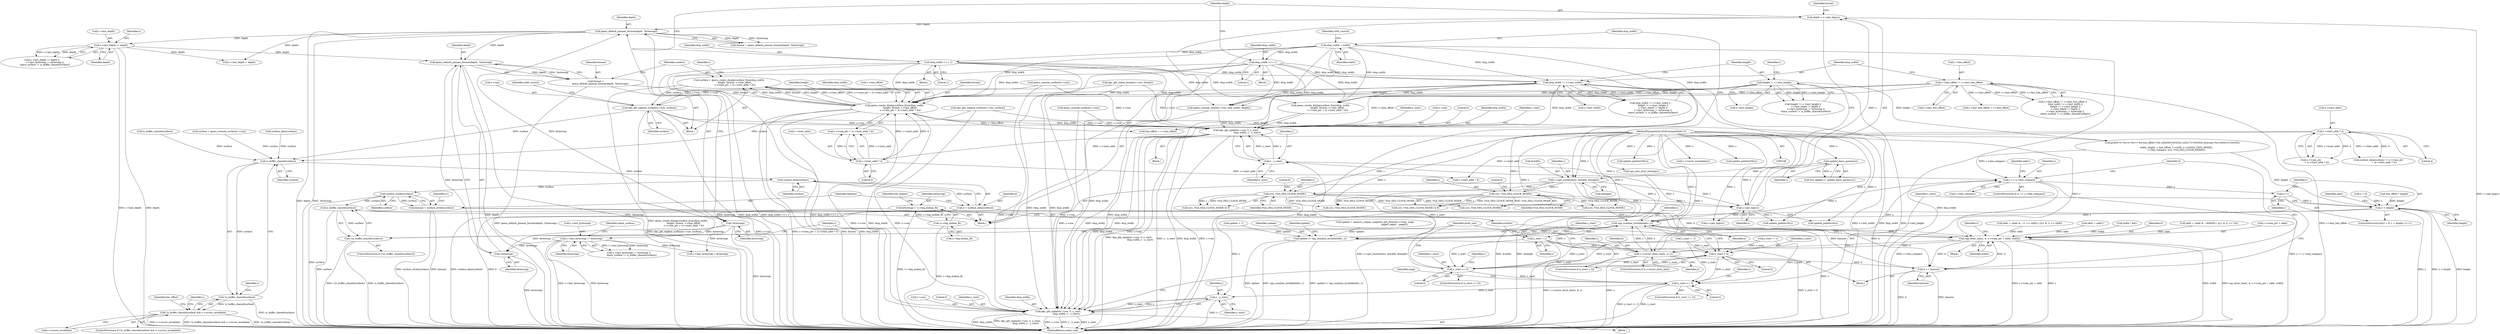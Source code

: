 digraph "0_qemu_bfc56535f793c557aa754c50213fc5f882e6482d@API" {
"1000452" [label="(Call,surface = qemu_create_displaysurface_from(disp_width,\n                height, format, s->line_offset,\n                s->vram_ptr + (s->start_addr * 4)))"];
"1000454" [label="(Call,qemu_create_displaysurface_from(disp_width,\n                height, format, s->line_offset,\n                s->vram_ptr + (s->start_addr * 4)))"];
"1000258" [label="(Call,disp_width <<= 1)"];
"1000169" [label="(Call,disp_width = width)"];
"1000274" [label="(Call,disp_width <<= 1)"];
"1000317" [label="(Call,disp_width != s->last_width)"];
"1000323" [label="(Call,height != s->last_height)"];
"1000446" [label="(Call,format =\n            qemu_default_pixman_format(depth, !byteswap))"];
"1000448" [label="(Call,qemu_default_pixman_format(depth, !byteswap))"];
"1000329" [label="(Call,s->last_depth != depth)"];
"1000283" [label="(Call,qemu_default_pixman_format(depth, !byteswap))"];
"1000277" [label="(Call,depth = s->get_bpp(s))"];
"1000279" [label="(Call,s->get_bpp(s))"];
"1000163" [label="(Call,s->get_resolution(s, &width, &height))"];
"1000161" [label="(Call,update_basic_params(s))"];
"1000109" [label="(MethodParameterIn,VGACommonState *s)"];
"1000253" [label="(Call,sr(s, VGA_SEQ_CLOCK_MODE))"];
"1000269" [label="(Call,sr(s, VGA_SEQ_CLOCK_MODE))"];
"1000285" [label="(Call,!byteswap)"];
"1000153" [label="(Call,byteswap = !s->big_endian_fb)"];
"1000155" [label="(Call,!s->big_endian_fb)"];
"1000450" [label="(Call,!byteswap)"];
"1000335" [label="(Call,s->last_byteswap != byteswap)"];
"1000309" [label="(Call,s->line_offset != s->last_line_offset)"];
"1000465" [label="(Call,s->start_addr * 4)"];
"1000439" [label="(Call,s->start_addr * 4)"];
"1000470" [label="(Call,dpy_gfx_replace_surface(s->con, surface))"];
"1000621" [label="(Call,is_buffer_shared(surface))"];
"1000620" [label="(Call,!is_buffer_shared(surface))"];
"1000619" [label="(Call,!is_buffer_shared(surface) && s->cursor_invalidate)"];
"1000678" [label="(Call,surface_data(surface))"];
"1000676" [label="(Call,d = surface_data(surface))"];
"1000830" [label="(Call,vga_draw_line(s, d, s->vram_ptr + addr, width))"];
"1000812" [label="(Call,vga_scanline_invalidated(s, y))"];
"1000810" [label="(Call,update |= vga_scanline_invalidated(s, y))"];
"1000822" [label="(Call,y_start = y)"];
"1000819" [label="(Call,y_start < 0)"];
"1000850" [label="(Call,y_start >= 0)"];
"1000861" [label="(Call,y - y_start)"];
"1000854" [label="(Call,dpy_gfx_update(s->con, 0, y_start,\n                               disp_width, y - y_start))"];
"1000918" [label="(Call,dpy_gfx_update(s->con, 0, y_start,\n                       disp_width, y - y_start))"];
"1000902" [label="(Call,y == s->line_compare)"];
"1000712" [label="(Call,y++)"];
"1000709" [label="(Call,y < height)"];
"1000925" [label="(Call,y - y_start)"];
"1000914" [label="(Call,y_start >= 0)"];
"1000843" [label="(Call,s->cursor_draw_line(s, d, y))"];
"1000910" [label="(Call,d += linesize)"];
"1000682" [label="(Call,surface_stride(surface))"];
"1000680" [label="(Call,linesize = surface_stride(surface))"];
"1000827" [label="(Call,is_buffer_shared(surface))"];
"1000826" [label="(Call,!(is_buffer_shared(surface)))"];
"1000451" [label="(Identifier,byteswap)"];
"1000844" [label="(Identifier,s)"];
"1000679" [label="(Identifier,surface)"];
"1000710" [label="(Identifier,y)"];
"1000870" [label="(Identifier,multi_run)"];
"1000115" [label="(Call,qemu_console_surface(s->con))"];
"1000653" [label="(Call,sr(s, VGA_SEQ_CLOCK_MODE))"];
"1000811" [label="(Identifier,update)"];
"1000350" [label="(Call,qemu_create_displaysurface_from(disp_width,\n                    height, format, s->line_offset,\n                    s->vram_ptr + (s->start_addr * 4)))"];
"1000816" [label="(Identifier,update)"];
"1000458" [label="(Call,s->line_offset)"];
"1000433" [label="(Call,surface_data(surface))"];
"1000714" [label="(Block,)"];
"1000712" [label="(Call,y++)"];
"1000164" [label="(Identifier,s)"];
"1000705" [label="(ControlStructure,for(y = 0; y < height; y++))"];
"1000927" [label="(Identifier,y_start)"];
"1000278" [label="(Identifier,depth)"];
"1000448" [label="(Call,qemu_default_pixman_format(depth, !byteswap))"];
"1000336" [label="(Call,s->last_byteswap)"];
"1000711" [label="(Identifier,height)"];
"1000919" [label="(Call,s->con)"];
"1000324" [label="(Identifier,height)"];
"1000281" [label="(Call,format = qemu_default_pixman_format(depth, !byteswap))"];
"1000466" [label="(Call,s->start_addr)"];
"1000432" [label="(Call,surface_data(surface) != s->vram_ptr\n                + (s->start_addr * 4))"];
"1000912" [label="(Identifier,linesize)"];
"1000715" [label="(Call,addr = addr1)"];
"1000417" [label="(Call,s->last_byteswap = byteswap)"];
"1000827" [label="(Call,is_buffer_shared(surface))"];
"1000667" [label="(Call,width * bits)"];
"1000457" [label="(Identifier,format)"];
"1000510" [label="(Call,update_palette16(s))"];
"1000270" [label="(Identifier,s)"];
"1000918" [label="(Call,dpy_gfx_update(s->con, 0, y_start,\n                       disp_width, y - y_start))"];
"1000713" [label="(Identifier,y)"];
"1000839" [label="(ControlStructure,if (s->cursor_draw_line))"];
"1000111" [label="(Block,)"];
"1000685" [label="(Identifier,y1)"];
"1000155" [label="(Call,!s->big_endian_fb)"];
"1000939" [label="(MethodReturn,static void)"];
"1000449" [label="(Identifier,depth)"];
"1000328" [label="(Call,s->last_depth != depth ||\n        s->last_byteswap != byteswap ||\n        share_surface != is_buffer_shared(surface))"];
"1000676" [label="(Call,d = surface_data(surface))"];
"1000861" [label="(Call,y - y_start)"];
"1000824" [label="(Identifier,y)"];
"1000845" [label="(Identifier,d)"];
"1000308" [label="(Call,s->line_offset != s->last_line_offset ||\n        disp_width != s->last_width ||\n        height != s->last_height ||\n        s->last_depth != depth ||\n        s->last_byteswap != byteswap ||\n        share_surface != is_buffer_shared(surface))"];
"1000335" [label="(Call,s->last_byteswap != byteswap)"];
"1000322" [label="(Call,height != s->last_height ||\n        s->last_depth != depth ||\n        s->last_byteswap != byteswap ||\n        share_surface != is_buffer_shared(surface))"];
"1000279" [label="(Call,s->get_bpp(s))"];
"1000658" [label="(Call,s->start_addr * 4)"];
"1000339" [label="(Identifier,byteswap)"];
"1000831" [label="(Identifier,s)"];
"1000318" [label="(Identifier,disp_width)"];
"1000252" [label="(Call,sr(s, VGA_SEQ_CLOCK_MODE) & 8)"];
"1000268" [label="(Call,sr(s, VGA_SEQ_CLOCK_MODE) & 8)"];
"1000864" [label="(Call,y_start = -1)"];
"1000456" [label="(Identifier,height)"];
"1000341" [label="(Identifier,share_surface)"];
"1000826" [label="(Call,!(is_buffer_shared(surface)))"];
"1000850" [label="(Call,y_start >= 0)"];
"1000813" [label="(Identifier,s)"];
"1000922" [label="(Literal,0)"];
"1000843" [label="(Call,s->cursor_draw_line(s, d, y))"];
"1000832" [label="(Identifier,d)"];
"1000444" [label="(Block,)"];
"1000533" [label="(Call,s->get_bpp(s))"];
"1000453" [label="(Identifier,surface)"];
"1000830" [label="(Call,vga_draw_line(s, d, s->vram_ptr + addr, width))"];
"1000678" [label="(Call,surface_data(surface))"];
"1000852" [label="(Literal,0)"];
"1000623" [label="(Call,s->cursor_invalidate)"];
"1000709" [label="(Call,y < height)"];
"1000337" [label="(Identifier,s)"];
"1000634" [label="(Call,printf(\"w=%d h=%d v=%d line_offset=%d cr[0x09]=0x%02x cr[0x17]=0x%02x linecmp=%d sr[0x01]=0x%02x\n\",\n           width, height, v, line_offset, s->cr[9], s->cr[VGA_CRTC_MODE],\n           s->line_compare, sr(s, VGA_SEQ_CLOCK_MODE)))"];
"1000160" [label="(Identifier,full_update)"];
"1000913" [label="(ControlStructure,if (y_start >= 0))"];
"1000325" [label="(Call,s->last_height)"];
"1000766" [label="(Call,addr = (addr & ~0x8000) | ((y1 & 2) << 14))"];
"1000258" [label="(Call,disp_width <<= 1)"];
"1000272" [label="(Literal,8)"];
"1000156" [label="(Call,s->big_endian_fb)"];
"1000334" [label="(Call,s->last_byteswap != byteswap ||\n        share_surface != is_buffer_shared(surface))"];
"1000316" [label="(Call,disp_width != s->last_width ||\n        height != s->last_height ||\n        s->last_depth != depth ||\n        s->last_byteswap != byteswap ||\n        share_surface != is_buffer_shared(surface))"];
"1000165" [label="(Call,&width)"];
"1000260" [label="(Literal,1)"];
"1000920" [label="(Identifier,s)"];
"1000455" [label="(Identifier,disp_width)"];
"1000435" [label="(Call,s->vram_ptr\n                + (s->start_addr * 4))"];
"1000810" [label="(Call,update |= vga_scanline_invalidated(s, y))"];
"1000330" [label="(Call,s->last_depth)"];
"1000812" [label="(Call,vga_scanline_invalidated(s, y))"];
"1000901" [label="(ControlStructure,if (y == s->line_compare))"];
"1000285" [label="(Call,!byteswap)"];
"1000470" [label="(Call,dpy_gfx_replace_surface(s->con, surface))"];
"1000159" [label="(Call,full_update |= update_basic_params(s))"];
"1000630" [label="(Identifier,line_offset)"];
"1000283" [label="(Call,qemu_default_pixman_format(depth, !byteswap))"];
"1000162" [label="(Identifier,s)"];
"1000849" [label="(ControlStructure,if (y_start >= 0))"];
"1000916" [label="(Literal,0)"];
"1000471" [label="(Call,s->con)"];
"1000412" [label="(Call,s->last_depth = depth)"];
"1000450" [label="(Call,!byteswap)"];
"1000253" [label="(Call,sr(s, VGA_SEQ_CLOCK_MODE))"];
"1000257" [label="(Block,)"];
"1000798" [label="(Call,update = memory_region_snapshot_get_dirty(&s->vram, snap,\n                                                      page0, page1 - page0))"];
"1000680" [label="(Call,linesize = surface_stride(surface))"];
"1000446" [label="(Call,format =\n            qemu_default_pixman_format(depth, !byteswap))"];
"1000818" [label="(ControlStructure,if (y_start < 0))"];
"1000381" [label="(Call,qemu_console_surface(s->con))"];
"1000672" [label="(Call,y_start = -1)"];
"1000716" [label="(Identifier,addr)"];
"1000629" [label="(Call,line_offset = s->line_offset)"];
"1000274" [label="(Call,disp_width <<= 1)"];
"1000366" [label="(Call,dpy_gfx_replace_surface(s->con, surface))"];
"1000926" [label="(Identifier,y)"];
"1000277" [label="(Call,depth = s->get_bpp(s))"];
"1000171" [label="(Identifier,width)"];
"1000856" [label="(Identifier,s)"];
"1000819" [label="(Call,y_start < 0)"];
"1000169" [label="(Call,disp_width = width)"];
"1000682" [label="(Call,surface_stride(surface))"];
"1000904" [label="(Call,s->line_compare)"];
"1000276" [label="(Literal,1)"];
"1000313" [label="(Call,s->last_line_offset)"];
"1000486" [label="(Call,sr(s, VGA_SEQ_CLOCK_MODE))"];
"1000814" [label="(Identifier,y)"];
"1000846" [label="(Identifier,y)"];
"1000822" [label="(Call,y_start = y)"];
"1000323" [label="(Call,height != s->last_height)"];
"1000540" [label="(Call,update_palette256(s))"];
"1000914" [label="(Call,y_start >= 0)"];
"1000858" [label="(Literal,0)"];
"1000929" [label="(Identifier,snap)"];
"1000310" [label="(Call,s->line_offset)"];
"1000293" [label="(Call,dpy_gfx_check_format(s->con, format))"];
"1000452" [label="(Call,surface = qemu_create_displaysurface_from(disp_width,\n                height, format, s->line_offset,\n                s->vram_ptr + (s->start_addr * 4)))"];
"1000454" [label="(Call,qemu_create_displaysurface_from(disp_width,\n                height, format, s->line_offset,\n                s->vram_ptr + (s->start_addr * 4)))"];
"1000860" [label="(Identifier,disp_width)"];
"1000255" [label="(Identifier,VGA_SEQ_CLOCK_MODE)"];
"1000440" [label="(Call,s->start_addr)"];
"1000618" [label="(ControlStructure,if (!is_buffer_shared(surface) && s->cursor_invalidate))"];
"1000925" [label="(Call,y - y_start)"];
"1000911" [label="(Identifier,d)"];
"1000173" [label="(Identifier,shift_control)"];
"1000167" [label="(Call,&height)"];
"1000622" [label="(Identifier,surface)"];
"1000271" [label="(Identifier,VGA_SEQ_CLOCK_MODE)"];
"1000823" [label="(Identifier,y_start)"];
"1000923" [label="(Identifier,y_start)"];
"1000269" [label="(Call,sr(s, VGA_SEQ_CLOCK_MODE))"];
"1000833" [label="(Call,s->vram_ptr + addr)"];
"1000428" [label="(Call,is_buffer_shared(surface))"];
"1000908" [label="(Identifier,addr1)"];
"1000624" [label="(Identifier,s)"];
"1000859" [label="(Identifier,y_start)"];
"1000333" [label="(Identifier,depth)"];
"1000109" [label="(MethodParameterIn,VGACommonState *s)"];
"1000627" [label="(Call,s->cursor_invalidate(s))"];
"1000447" [label="(Identifier,format)"];
"1000309" [label="(Call,s->line_offset != s->last_line_offset)"];
"1000373" [label="(Call,qemu_console_resize(s->con, disp_width, height))"];
"1000514" [label="(Call,sr(s, VGA_SEQ_CLOCK_MODE))"];
"1000319" [label="(Call,s->last_width)"];
"1000286" [label="(Identifier,byteswap)"];
"1000841" [label="(Identifier,s)"];
"1000862" [label="(Identifier,y)"];
"1000903" [label="(Identifier,y)"];
"1000825" [label="(ControlStructure,if (!(is_buffer_shared(surface))))"];
"1000331" [label="(Identifier,s)"];
"1000620" [label="(Call,!is_buffer_shared(surface))"];
"1000284" [label="(Identifier,depth)"];
"1000820" [label="(Identifier,y_start)"];
"1000161" [label="(Call,update_basic_params(s))"];
"1000863" [label="(Identifier,y_start)"];
"1000472" [label="(Identifier,s)"];
"1000853" [label="(Block,)"];
"1000865" [label="(Identifier,y_start)"];
"1000443" [label="(Literal,4)"];
"1000163" [label="(Call,s->get_resolution(s, &width, &height))"];
"1000273" [label="(Block,)"];
"1000275" [label="(Identifier,disp_width)"];
"1000280" [label="(Identifier,s)"];
"1000317" [label="(Call,disp_width != s->last_width)"];
"1000902" [label="(Call,y == s->line_compare)"];
"1000706" [label="(Call,y = 0)"];
"1000474" [label="(Identifier,surface)"];
"1000170" [label="(Identifier,disp_width)"];
"1000677" [label="(Identifier,d)"];
"1000379" [label="(Call,surface = qemu_console_surface(s->con))"];
"1000924" [label="(Identifier,disp_width)"];
"1000621" [label="(Call,is_buffer_shared(surface))"];
"1000153" [label="(Call,byteswap = !s->big_endian_fb)"];
"1000681" [label="(Identifier,linesize)"];
"1000552" [label="(Call,update_palette256(s))"];
"1000855" [label="(Call,s->con)"];
"1000619" [label="(Call,!is_buffer_shared(surface) && s->cursor_invalidate)"];
"1000828" [label="(Identifier,surface)"];
"1000465" [label="(Call,s->start_addr * 4)"];
"1000254" [label="(Identifier,s)"];
"1000793" [label="(Call,update = 1)"];
"1000742" [label="(Call,addr = (addr & ~(1 << shift)) | ((y1 & 1) << shift))"];
"1000683" [label="(Identifier,surface)"];
"1000829" [label="(Block,)"];
"1000329" [label="(Call,s->last_depth != depth)"];
"1000917" [label="(Block,)"];
"1000282" [label="(Identifier,format)"];
"1000851" [label="(Identifier,y_start)"];
"1000439" [label="(Call,s->start_addr * 4)"];
"1000691" [label="(Call,vga_sync_dirty_bitmap(s))"];
"1000482" [label="(Call,update_palette16(s))"];
"1000461" [label="(Call,s->vram_ptr + (s->start_addr * 4))"];
"1000910" [label="(Call,d += linesize)"];
"1000701" [label="(Call,line_offset * height)"];
"1000154" [label="(Identifier,byteswap)"];
"1000854" [label="(Call,dpy_gfx_update(s->con, 0, y_start,\n                               disp_width, y - y_start))"];
"1000405" [label="(Call,s->last_line_offset = s->line_offset)"];
"1000915" [label="(Identifier,y_start)"];
"1000469" [label="(Literal,4)"];
"1000256" [label="(Literal,8)"];
"1000821" [label="(Literal,0)"];
"1000259" [label="(Identifier,disp_width)"];
"1000477" [label="(Identifier,shift_control)"];
"1000628" [label="(Identifier,s)"];
"1000838" [label="(Identifier,width)"];
"1000452" -> "1000444"  [label="AST: "];
"1000452" -> "1000454"  [label="CFG: "];
"1000453" -> "1000452"  [label="AST: "];
"1000454" -> "1000452"  [label="AST: "];
"1000472" -> "1000452"  [label="CFG: "];
"1000452" -> "1000939"  [label="DDG: qemu_create_displaysurface_from(disp_width,\n                height, format, s->line_offset,\n                s->vram_ptr + (s->start_addr * 4))"];
"1000454" -> "1000452"  [label="DDG: disp_width"];
"1000454" -> "1000452"  [label="DDG: format"];
"1000454" -> "1000452"  [label="DDG: height"];
"1000454" -> "1000452"  [label="DDG: s->line_offset"];
"1000454" -> "1000452"  [label="DDG: s->vram_ptr + (s->start_addr * 4)"];
"1000452" -> "1000470"  [label="DDG: surface"];
"1000454" -> "1000461"  [label="CFG: "];
"1000455" -> "1000454"  [label="AST: "];
"1000456" -> "1000454"  [label="AST: "];
"1000457" -> "1000454"  [label="AST: "];
"1000458" -> "1000454"  [label="AST: "];
"1000461" -> "1000454"  [label="AST: "];
"1000454" -> "1000939"  [label="DDG: disp_width"];
"1000454" -> "1000939"  [label="DDG: s->vram_ptr + (s->start_addr * 4)"];
"1000454" -> "1000939"  [label="DDG: format"];
"1000258" -> "1000454"  [label="DDG: disp_width"];
"1000274" -> "1000454"  [label="DDG: disp_width"];
"1000317" -> "1000454"  [label="DDG: disp_width"];
"1000169" -> "1000454"  [label="DDG: disp_width"];
"1000323" -> "1000454"  [label="DDG: height"];
"1000446" -> "1000454"  [label="DDG: format"];
"1000309" -> "1000454"  [label="DDG: s->line_offset"];
"1000465" -> "1000454"  [label="DDG: s->start_addr"];
"1000465" -> "1000454"  [label="DDG: 4"];
"1000454" -> "1000629"  [label="DDG: s->line_offset"];
"1000454" -> "1000634"  [label="DDG: height"];
"1000454" -> "1000854"  [label="DDG: disp_width"];
"1000454" -> "1000918"  [label="DDG: disp_width"];
"1000258" -> "1000257"  [label="AST: "];
"1000258" -> "1000260"  [label="CFG: "];
"1000259" -> "1000258"  [label="AST: "];
"1000260" -> "1000258"  [label="AST: "];
"1000278" -> "1000258"  [label="CFG: "];
"1000258" -> "1000939"  [label="DDG: disp_width"];
"1000258" -> "1000939"  [label="DDG: disp_width <<= 1"];
"1000169" -> "1000258"  [label="DDG: disp_width"];
"1000258" -> "1000317"  [label="DDG: disp_width"];
"1000258" -> "1000350"  [label="DDG: disp_width"];
"1000258" -> "1000373"  [label="DDG: disp_width"];
"1000258" -> "1000854"  [label="DDG: disp_width"];
"1000258" -> "1000918"  [label="DDG: disp_width"];
"1000169" -> "1000111"  [label="AST: "];
"1000169" -> "1000171"  [label="CFG: "];
"1000170" -> "1000169"  [label="AST: "];
"1000171" -> "1000169"  [label="AST: "];
"1000173" -> "1000169"  [label="CFG: "];
"1000169" -> "1000939"  [label="DDG: disp_width"];
"1000169" -> "1000274"  [label="DDG: disp_width"];
"1000169" -> "1000317"  [label="DDG: disp_width"];
"1000169" -> "1000350"  [label="DDG: disp_width"];
"1000169" -> "1000373"  [label="DDG: disp_width"];
"1000169" -> "1000854"  [label="DDG: disp_width"];
"1000169" -> "1000918"  [label="DDG: disp_width"];
"1000274" -> "1000273"  [label="AST: "];
"1000274" -> "1000276"  [label="CFG: "];
"1000275" -> "1000274"  [label="AST: "];
"1000276" -> "1000274"  [label="AST: "];
"1000278" -> "1000274"  [label="CFG: "];
"1000274" -> "1000939"  [label="DDG: disp_width"];
"1000274" -> "1000939"  [label="DDG: disp_width <<= 1"];
"1000274" -> "1000317"  [label="DDG: disp_width"];
"1000274" -> "1000350"  [label="DDG: disp_width"];
"1000274" -> "1000373"  [label="DDG: disp_width"];
"1000274" -> "1000854"  [label="DDG: disp_width"];
"1000274" -> "1000918"  [label="DDG: disp_width"];
"1000317" -> "1000316"  [label="AST: "];
"1000317" -> "1000319"  [label="CFG: "];
"1000318" -> "1000317"  [label="AST: "];
"1000319" -> "1000317"  [label="AST: "];
"1000324" -> "1000317"  [label="CFG: "];
"1000316" -> "1000317"  [label="CFG: "];
"1000317" -> "1000939"  [label="DDG: disp_width"];
"1000317" -> "1000939"  [label="DDG: s->last_width"];
"1000317" -> "1000316"  [label="DDG: disp_width"];
"1000317" -> "1000316"  [label="DDG: s->last_width"];
"1000317" -> "1000350"  [label="DDG: disp_width"];
"1000317" -> "1000373"  [label="DDG: disp_width"];
"1000317" -> "1000854"  [label="DDG: disp_width"];
"1000317" -> "1000918"  [label="DDG: disp_width"];
"1000323" -> "1000322"  [label="AST: "];
"1000323" -> "1000325"  [label="CFG: "];
"1000324" -> "1000323"  [label="AST: "];
"1000325" -> "1000323"  [label="AST: "];
"1000331" -> "1000323"  [label="CFG: "];
"1000322" -> "1000323"  [label="CFG: "];
"1000323" -> "1000939"  [label="DDG: s->last_height"];
"1000323" -> "1000322"  [label="DDG: height"];
"1000323" -> "1000322"  [label="DDG: s->last_height"];
"1000323" -> "1000350"  [label="DDG: height"];
"1000323" -> "1000373"  [label="DDG: height"];
"1000323" -> "1000634"  [label="DDG: height"];
"1000446" -> "1000444"  [label="AST: "];
"1000446" -> "1000448"  [label="CFG: "];
"1000447" -> "1000446"  [label="AST: "];
"1000448" -> "1000446"  [label="AST: "];
"1000453" -> "1000446"  [label="CFG: "];
"1000446" -> "1000939"  [label="DDG: qemu_default_pixman_format(depth, !byteswap)"];
"1000448" -> "1000446"  [label="DDG: depth"];
"1000448" -> "1000446"  [label="DDG: !byteswap"];
"1000448" -> "1000450"  [label="CFG: "];
"1000449" -> "1000448"  [label="AST: "];
"1000450" -> "1000448"  [label="AST: "];
"1000448" -> "1000939"  [label="DDG: !byteswap"];
"1000448" -> "1000939"  [label="DDG: depth"];
"1000329" -> "1000448"  [label="DDG: depth"];
"1000283" -> "1000448"  [label="DDG: depth"];
"1000450" -> "1000448"  [label="DDG: byteswap"];
"1000329" -> "1000328"  [label="AST: "];
"1000329" -> "1000333"  [label="CFG: "];
"1000330" -> "1000329"  [label="AST: "];
"1000333" -> "1000329"  [label="AST: "];
"1000337" -> "1000329"  [label="CFG: "];
"1000328" -> "1000329"  [label="CFG: "];
"1000329" -> "1000939"  [label="DDG: depth"];
"1000329" -> "1000939"  [label="DDG: s->last_depth"];
"1000329" -> "1000328"  [label="DDG: s->last_depth"];
"1000329" -> "1000328"  [label="DDG: depth"];
"1000283" -> "1000329"  [label="DDG: depth"];
"1000329" -> "1000412"  [label="DDG: depth"];
"1000283" -> "1000281"  [label="AST: "];
"1000283" -> "1000285"  [label="CFG: "];
"1000284" -> "1000283"  [label="AST: "];
"1000285" -> "1000283"  [label="AST: "];
"1000281" -> "1000283"  [label="CFG: "];
"1000283" -> "1000939"  [label="DDG: !byteswap"];
"1000283" -> "1000939"  [label="DDG: depth"];
"1000283" -> "1000281"  [label="DDG: depth"];
"1000283" -> "1000281"  [label="DDG: !byteswap"];
"1000277" -> "1000283"  [label="DDG: depth"];
"1000285" -> "1000283"  [label="DDG: byteswap"];
"1000283" -> "1000412"  [label="DDG: depth"];
"1000277" -> "1000111"  [label="AST: "];
"1000277" -> "1000279"  [label="CFG: "];
"1000278" -> "1000277"  [label="AST: "];
"1000279" -> "1000277"  [label="AST: "];
"1000282" -> "1000277"  [label="CFG: "];
"1000277" -> "1000939"  [label="DDG: s->get_bpp(s)"];
"1000279" -> "1000277"  [label="DDG: s"];
"1000279" -> "1000280"  [label="CFG: "];
"1000280" -> "1000279"  [label="AST: "];
"1000163" -> "1000279"  [label="DDG: s"];
"1000253" -> "1000279"  [label="DDG: s"];
"1000269" -> "1000279"  [label="DDG: s"];
"1000109" -> "1000279"  [label="DDG: s"];
"1000279" -> "1000482"  [label="DDG: s"];
"1000279" -> "1000510"  [label="DDG: s"];
"1000279" -> "1000533"  [label="DDG: s"];
"1000163" -> "1000111"  [label="AST: "];
"1000163" -> "1000167"  [label="CFG: "];
"1000164" -> "1000163"  [label="AST: "];
"1000165" -> "1000163"  [label="AST: "];
"1000167" -> "1000163"  [label="AST: "];
"1000170" -> "1000163"  [label="CFG: "];
"1000163" -> "1000939"  [label="DDG: &height"];
"1000163" -> "1000939"  [label="DDG: s->get_resolution(s, &width, &height)"];
"1000163" -> "1000939"  [label="DDG: &width"];
"1000161" -> "1000163"  [label="DDG: s"];
"1000109" -> "1000163"  [label="DDG: s"];
"1000163" -> "1000253"  [label="DDG: s"];
"1000163" -> "1000269"  [label="DDG: s"];
"1000161" -> "1000159"  [label="AST: "];
"1000161" -> "1000162"  [label="CFG: "];
"1000162" -> "1000161"  [label="AST: "];
"1000159" -> "1000161"  [label="CFG: "];
"1000161" -> "1000159"  [label="DDG: s"];
"1000109" -> "1000161"  [label="DDG: s"];
"1000109" -> "1000108"  [label="AST: "];
"1000109" -> "1000939"  [label="DDG: s"];
"1000109" -> "1000253"  [label="DDG: s"];
"1000109" -> "1000269"  [label="DDG: s"];
"1000109" -> "1000482"  [label="DDG: s"];
"1000109" -> "1000486"  [label="DDG: s"];
"1000109" -> "1000510"  [label="DDG: s"];
"1000109" -> "1000514"  [label="DDG: s"];
"1000109" -> "1000533"  [label="DDG: s"];
"1000109" -> "1000540"  [label="DDG: s"];
"1000109" -> "1000552"  [label="DDG: s"];
"1000109" -> "1000627"  [label="DDG: s"];
"1000109" -> "1000653"  [label="DDG: s"];
"1000109" -> "1000691"  [label="DDG: s"];
"1000109" -> "1000812"  [label="DDG: s"];
"1000109" -> "1000830"  [label="DDG: s"];
"1000109" -> "1000843"  [label="DDG: s"];
"1000253" -> "1000252"  [label="AST: "];
"1000253" -> "1000255"  [label="CFG: "];
"1000254" -> "1000253"  [label="AST: "];
"1000255" -> "1000253"  [label="AST: "];
"1000256" -> "1000253"  [label="CFG: "];
"1000253" -> "1000252"  [label="DDG: s"];
"1000253" -> "1000252"  [label="DDG: VGA_SEQ_CLOCK_MODE"];
"1000253" -> "1000486"  [label="DDG: VGA_SEQ_CLOCK_MODE"];
"1000253" -> "1000514"  [label="DDG: VGA_SEQ_CLOCK_MODE"];
"1000253" -> "1000653"  [label="DDG: VGA_SEQ_CLOCK_MODE"];
"1000269" -> "1000268"  [label="AST: "];
"1000269" -> "1000271"  [label="CFG: "];
"1000270" -> "1000269"  [label="AST: "];
"1000271" -> "1000269"  [label="AST: "];
"1000272" -> "1000269"  [label="CFG: "];
"1000269" -> "1000268"  [label="DDG: s"];
"1000269" -> "1000268"  [label="DDG: VGA_SEQ_CLOCK_MODE"];
"1000269" -> "1000486"  [label="DDG: VGA_SEQ_CLOCK_MODE"];
"1000269" -> "1000514"  [label="DDG: VGA_SEQ_CLOCK_MODE"];
"1000269" -> "1000653"  [label="DDG: VGA_SEQ_CLOCK_MODE"];
"1000285" -> "1000286"  [label="CFG: "];
"1000286" -> "1000285"  [label="AST: "];
"1000285" -> "1000939"  [label="DDG: byteswap"];
"1000153" -> "1000285"  [label="DDG: byteswap"];
"1000285" -> "1000335"  [label="DDG: byteswap"];
"1000285" -> "1000417"  [label="DDG: byteswap"];
"1000285" -> "1000450"  [label="DDG: byteswap"];
"1000153" -> "1000111"  [label="AST: "];
"1000153" -> "1000155"  [label="CFG: "];
"1000154" -> "1000153"  [label="AST: "];
"1000155" -> "1000153"  [label="AST: "];
"1000160" -> "1000153"  [label="CFG: "];
"1000153" -> "1000939"  [label="DDG: !s->big_endian_fb"];
"1000155" -> "1000153"  [label="DDG: s->big_endian_fb"];
"1000155" -> "1000156"  [label="CFG: "];
"1000156" -> "1000155"  [label="AST: "];
"1000155" -> "1000939"  [label="DDG: s->big_endian_fb"];
"1000450" -> "1000451"  [label="CFG: "];
"1000451" -> "1000450"  [label="AST: "];
"1000450" -> "1000939"  [label="DDG: byteswap"];
"1000335" -> "1000450"  [label="DDG: byteswap"];
"1000335" -> "1000334"  [label="AST: "];
"1000335" -> "1000339"  [label="CFG: "];
"1000336" -> "1000335"  [label="AST: "];
"1000339" -> "1000335"  [label="AST: "];
"1000341" -> "1000335"  [label="CFG: "];
"1000334" -> "1000335"  [label="CFG: "];
"1000335" -> "1000939"  [label="DDG: byteswap"];
"1000335" -> "1000939"  [label="DDG: s->last_byteswap"];
"1000335" -> "1000334"  [label="DDG: s->last_byteswap"];
"1000335" -> "1000334"  [label="DDG: byteswap"];
"1000335" -> "1000417"  [label="DDG: byteswap"];
"1000309" -> "1000308"  [label="AST: "];
"1000309" -> "1000313"  [label="CFG: "];
"1000310" -> "1000309"  [label="AST: "];
"1000313" -> "1000309"  [label="AST: "];
"1000318" -> "1000309"  [label="CFG: "];
"1000308" -> "1000309"  [label="CFG: "];
"1000309" -> "1000939"  [label="DDG: s->last_line_offset"];
"1000309" -> "1000308"  [label="DDG: s->line_offset"];
"1000309" -> "1000308"  [label="DDG: s->last_line_offset"];
"1000309" -> "1000350"  [label="DDG: s->line_offset"];
"1000309" -> "1000405"  [label="DDG: s->line_offset"];
"1000309" -> "1000629"  [label="DDG: s->line_offset"];
"1000465" -> "1000461"  [label="AST: "];
"1000465" -> "1000469"  [label="CFG: "];
"1000466" -> "1000465"  [label="AST: "];
"1000469" -> "1000465"  [label="AST: "];
"1000461" -> "1000465"  [label="CFG: "];
"1000465" -> "1000461"  [label="DDG: s->start_addr"];
"1000465" -> "1000461"  [label="DDG: 4"];
"1000439" -> "1000465"  [label="DDG: s->start_addr"];
"1000465" -> "1000658"  [label="DDG: s->start_addr"];
"1000439" -> "1000435"  [label="AST: "];
"1000439" -> "1000443"  [label="CFG: "];
"1000440" -> "1000439"  [label="AST: "];
"1000443" -> "1000439"  [label="AST: "];
"1000435" -> "1000439"  [label="CFG: "];
"1000439" -> "1000432"  [label="DDG: s->start_addr"];
"1000439" -> "1000432"  [label="DDG: 4"];
"1000439" -> "1000435"  [label="DDG: s->start_addr"];
"1000439" -> "1000435"  [label="DDG: 4"];
"1000439" -> "1000658"  [label="DDG: s->start_addr"];
"1000470" -> "1000444"  [label="AST: "];
"1000470" -> "1000474"  [label="CFG: "];
"1000471" -> "1000470"  [label="AST: "];
"1000474" -> "1000470"  [label="AST: "];
"1000477" -> "1000470"  [label="CFG: "];
"1000470" -> "1000939"  [label="DDG: s->con"];
"1000470" -> "1000939"  [label="DDG: dpy_gfx_replace_surface(s->con, surface)"];
"1000293" -> "1000470"  [label="DDG: s->con"];
"1000115" -> "1000470"  [label="DDG: s->con"];
"1000470" -> "1000621"  [label="DDG: surface"];
"1000470" -> "1000854"  [label="DDG: s->con"];
"1000470" -> "1000918"  [label="DDG: s->con"];
"1000621" -> "1000620"  [label="AST: "];
"1000621" -> "1000622"  [label="CFG: "];
"1000622" -> "1000621"  [label="AST: "];
"1000620" -> "1000621"  [label="CFG: "];
"1000621" -> "1000620"  [label="DDG: surface"];
"1000366" -> "1000621"  [label="DDG: surface"];
"1000433" -> "1000621"  [label="DDG: surface"];
"1000379" -> "1000621"  [label="DDG: surface"];
"1000428" -> "1000621"  [label="DDG: surface"];
"1000621" -> "1000678"  [label="DDG: surface"];
"1000620" -> "1000619"  [label="AST: "];
"1000624" -> "1000620"  [label="CFG: "];
"1000619" -> "1000620"  [label="CFG: "];
"1000620" -> "1000939"  [label="DDG: is_buffer_shared(surface)"];
"1000620" -> "1000619"  [label="DDG: is_buffer_shared(surface)"];
"1000619" -> "1000618"  [label="AST: "];
"1000619" -> "1000623"  [label="CFG: "];
"1000623" -> "1000619"  [label="AST: "];
"1000628" -> "1000619"  [label="CFG: "];
"1000630" -> "1000619"  [label="CFG: "];
"1000619" -> "1000939"  [label="DDG: s->cursor_invalidate"];
"1000619" -> "1000939"  [label="DDG: !is_buffer_shared(surface) && s->cursor_invalidate"];
"1000619" -> "1000939"  [label="DDG: !is_buffer_shared(surface)"];
"1000678" -> "1000676"  [label="AST: "];
"1000678" -> "1000679"  [label="CFG: "];
"1000679" -> "1000678"  [label="AST: "];
"1000676" -> "1000678"  [label="CFG: "];
"1000678" -> "1000676"  [label="DDG: surface"];
"1000678" -> "1000682"  [label="DDG: surface"];
"1000676" -> "1000111"  [label="AST: "];
"1000677" -> "1000676"  [label="AST: "];
"1000681" -> "1000676"  [label="CFG: "];
"1000676" -> "1000939"  [label="DDG: surface_data(surface)"];
"1000676" -> "1000939"  [label="DDG: d"];
"1000676" -> "1000830"  [label="DDG: d"];
"1000676" -> "1000910"  [label="DDG: d"];
"1000830" -> "1000829"  [label="AST: "];
"1000830" -> "1000838"  [label="CFG: "];
"1000831" -> "1000830"  [label="AST: "];
"1000832" -> "1000830"  [label="AST: "];
"1000833" -> "1000830"  [label="AST: "];
"1000838" -> "1000830"  [label="AST: "];
"1000841" -> "1000830"  [label="CFG: "];
"1000830" -> "1000939"  [label="DDG: width"];
"1000830" -> "1000939"  [label="DDG: vga_draw_line(s, d, s->vram_ptr + addr, width)"];
"1000830" -> "1000939"  [label="DDG: s->vram_ptr + addr"];
"1000830" -> "1000939"  [label="DDG: s"];
"1000830" -> "1000812"  [label="DDG: s"];
"1000812" -> "1000830"  [label="DDG: s"];
"1000910" -> "1000830"  [label="DDG: d"];
"1000715" -> "1000830"  [label="DDG: addr"];
"1000766" -> "1000830"  [label="DDG: addr"];
"1000742" -> "1000830"  [label="DDG: addr"];
"1000667" -> "1000830"  [label="DDG: width"];
"1000830" -> "1000843"  [label="DDG: s"];
"1000830" -> "1000843"  [label="DDG: d"];
"1000830" -> "1000910"  [label="DDG: d"];
"1000812" -> "1000810"  [label="AST: "];
"1000812" -> "1000814"  [label="CFG: "];
"1000813" -> "1000812"  [label="AST: "];
"1000814" -> "1000812"  [label="AST: "];
"1000810" -> "1000812"  [label="CFG: "];
"1000812" -> "1000939"  [label="DDG: s"];
"1000812" -> "1000810"  [label="DDG: s"];
"1000812" -> "1000810"  [label="DDG: y"];
"1000843" -> "1000812"  [label="DDG: s"];
"1000653" -> "1000812"  [label="DDG: s"];
"1000691" -> "1000812"  [label="DDG: s"];
"1000709" -> "1000812"  [label="DDG: y"];
"1000812" -> "1000822"  [label="DDG: y"];
"1000812" -> "1000843"  [label="DDG: y"];
"1000812" -> "1000861"  [label="DDG: y"];
"1000812" -> "1000902"  [label="DDG: y"];
"1000810" -> "1000714"  [label="AST: "];
"1000811" -> "1000810"  [label="AST: "];
"1000816" -> "1000810"  [label="CFG: "];
"1000810" -> "1000939"  [label="DDG: update |= vga_scanline_invalidated(s, y)"];
"1000810" -> "1000939"  [label="DDG: update"];
"1000810" -> "1000939"  [label="DDG: vga_scanline_invalidated(s, y)"];
"1000798" -> "1000810"  [label="DDG: update"];
"1000793" -> "1000810"  [label="DDG: update"];
"1000822" -> "1000818"  [label="AST: "];
"1000822" -> "1000824"  [label="CFG: "];
"1000823" -> "1000822"  [label="AST: "];
"1000824" -> "1000822"  [label="AST: "];
"1000828" -> "1000822"  [label="CFG: "];
"1000822" -> "1000819"  [label="DDG: y_start"];
"1000822" -> "1000850"  [label="DDG: y_start"];
"1000822" -> "1000914"  [label="DDG: y_start"];
"1000819" -> "1000818"  [label="AST: "];
"1000819" -> "1000821"  [label="CFG: "];
"1000820" -> "1000819"  [label="AST: "];
"1000821" -> "1000819"  [label="AST: "];
"1000823" -> "1000819"  [label="CFG: "];
"1000828" -> "1000819"  [label="CFG: "];
"1000819" -> "1000939"  [label="DDG: y_start < 0"];
"1000850" -> "1000819"  [label="DDG: y_start"];
"1000864" -> "1000819"  [label="DDG: y_start"];
"1000672" -> "1000819"  [label="DDG: y_start"];
"1000819" -> "1000850"  [label="DDG: y_start"];
"1000819" -> "1000914"  [label="DDG: y_start"];
"1000850" -> "1000849"  [label="AST: "];
"1000850" -> "1000852"  [label="CFG: "];
"1000851" -> "1000850"  [label="AST: "];
"1000852" -> "1000850"  [label="AST: "];
"1000856" -> "1000850"  [label="CFG: "];
"1000870" -> "1000850"  [label="CFG: "];
"1000864" -> "1000850"  [label="DDG: y_start"];
"1000672" -> "1000850"  [label="DDG: y_start"];
"1000850" -> "1000861"  [label="DDG: y_start"];
"1000850" -> "1000914"  [label="DDG: y_start"];
"1000861" -> "1000854"  [label="AST: "];
"1000861" -> "1000863"  [label="CFG: "];
"1000862" -> "1000861"  [label="AST: "];
"1000863" -> "1000861"  [label="AST: "];
"1000854" -> "1000861"  [label="CFG: "];
"1000861" -> "1000854"  [label="DDG: y_start"];
"1000861" -> "1000854"  [label="DDG: y"];
"1000861" -> "1000902"  [label="DDG: y"];
"1000854" -> "1000853"  [label="AST: "];
"1000855" -> "1000854"  [label="AST: "];
"1000858" -> "1000854"  [label="AST: "];
"1000859" -> "1000854"  [label="AST: "];
"1000860" -> "1000854"  [label="AST: "];
"1000865" -> "1000854"  [label="CFG: "];
"1000854" -> "1000939"  [label="DDG: disp_width"];
"1000854" -> "1000939"  [label="DDG: s->con"];
"1000854" -> "1000939"  [label="DDG: dpy_gfx_update(s->con, 0, y_start,\n                               disp_width, y - y_start)"];
"1000854" -> "1000939"  [label="DDG: y - y_start"];
"1000293" -> "1000854"  [label="DDG: s->con"];
"1000381" -> "1000854"  [label="DDG: s->con"];
"1000115" -> "1000854"  [label="DDG: s->con"];
"1000366" -> "1000854"  [label="DDG: s->con"];
"1000373" -> "1000854"  [label="DDG: disp_width"];
"1000350" -> "1000854"  [label="DDG: disp_width"];
"1000854" -> "1000918"  [label="DDG: s->con"];
"1000854" -> "1000918"  [label="DDG: disp_width"];
"1000918" -> "1000917"  [label="AST: "];
"1000918" -> "1000925"  [label="CFG: "];
"1000919" -> "1000918"  [label="AST: "];
"1000922" -> "1000918"  [label="AST: "];
"1000923" -> "1000918"  [label="AST: "];
"1000924" -> "1000918"  [label="AST: "];
"1000925" -> "1000918"  [label="AST: "];
"1000929" -> "1000918"  [label="CFG: "];
"1000918" -> "1000939"  [label="DDG: dpy_gfx_update(s->con, 0, y_start,\n                       disp_width, y - y_start)"];
"1000918" -> "1000939"  [label="DDG: s->con"];
"1000918" -> "1000939"  [label="DDG: y - y_start"];
"1000918" -> "1000939"  [label="DDG: y_start"];
"1000918" -> "1000939"  [label="DDG: disp_width"];
"1000293" -> "1000918"  [label="DDG: s->con"];
"1000381" -> "1000918"  [label="DDG: s->con"];
"1000115" -> "1000918"  [label="DDG: s->con"];
"1000366" -> "1000918"  [label="DDG: s->con"];
"1000925" -> "1000918"  [label="DDG: y_start"];
"1000925" -> "1000918"  [label="DDG: y"];
"1000373" -> "1000918"  [label="DDG: disp_width"];
"1000350" -> "1000918"  [label="DDG: disp_width"];
"1000902" -> "1000901"  [label="AST: "];
"1000902" -> "1000904"  [label="CFG: "];
"1000903" -> "1000902"  [label="AST: "];
"1000904" -> "1000902"  [label="AST: "];
"1000908" -> "1000902"  [label="CFG: "];
"1000911" -> "1000902"  [label="CFG: "];
"1000902" -> "1000939"  [label="DDG: s->line_compare"];
"1000902" -> "1000939"  [label="DDG: y == s->line_compare"];
"1000902" -> "1000712"  [label="DDG: y"];
"1000843" -> "1000902"  [label="DDG: y"];
"1000634" -> "1000902"  [label="DDG: s->line_compare"];
"1000712" -> "1000705"  [label="AST: "];
"1000712" -> "1000713"  [label="CFG: "];
"1000713" -> "1000712"  [label="AST: "];
"1000710" -> "1000712"  [label="CFG: "];
"1000712" -> "1000709"  [label="DDG: y"];
"1000709" -> "1000705"  [label="AST: "];
"1000709" -> "1000711"  [label="CFG: "];
"1000710" -> "1000709"  [label="AST: "];
"1000711" -> "1000709"  [label="AST: "];
"1000716" -> "1000709"  [label="CFG: "];
"1000915" -> "1000709"  [label="CFG: "];
"1000709" -> "1000939"  [label="DDG: y < height"];
"1000709" -> "1000939"  [label="DDG: height"];
"1000709" -> "1000939"  [label="DDG: y"];
"1000706" -> "1000709"  [label="DDG: y"];
"1000634" -> "1000709"  [label="DDG: height"];
"1000701" -> "1000709"  [label="DDG: height"];
"1000709" -> "1000925"  [label="DDG: y"];
"1000925" -> "1000927"  [label="CFG: "];
"1000926" -> "1000925"  [label="AST: "];
"1000927" -> "1000925"  [label="AST: "];
"1000925" -> "1000939"  [label="DDG: y"];
"1000914" -> "1000925"  [label="DDG: y_start"];
"1000914" -> "1000913"  [label="AST: "];
"1000914" -> "1000916"  [label="CFG: "];
"1000915" -> "1000914"  [label="AST: "];
"1000916" -> "1000914"  [label="AST: "];
"1000920" -> "1000914"  [label="CFG: "];
"1000929" -> "1000914"  [label="CFG: "];
"1000914" -> "1000939"  [label="DDG: y_start >= 0"];
"1000914" -> "1000939"  [label="DDG: y_start"];
"1000864" -> "1000914"  [label="DDG: y_start"];
"1000672" -> "1000914"  [label="DDG: y_start"];
"1000843" -> "1000839"  [label="AST: "];
"1000843" -> "1000846"  [label="CFG: "];
"1000844" -> "1000843"  [label="AST: "];
"1000845" -> "1000843"  [label="AST: "];
"1000846" -> "1000843"  [label="AST: "];
"1000870" -> "1000843"  [label="CFG: "];
"1000843" -> "1000939"  [label="DDG: s->cursor_draw_line(s, d, y)"];
"1000843" -> "1000939"  [label="DDG: s"];
"1000843" -> "1000910"  [label="DDG: d"];
"1000910" -> "1000714"  [label="AST: "];
"1000910" -> "1000912"  [label="CFG: "];
"1000911" -> "1000910"  [label="AST: "];
"1000912" -> "1000910"  [label="AST: "];
"1000713" -> "1000910"  [label="CFG: "];
"1000910" -> "1000939"  [label="DDG: d"];
"1000910" -> "1000939"  [label="DDG: linesize"];
"1000680" -> "1000910"  [label="DDG: linesize"];
"1000682" -> "1000680"  [label="AST: "];
"1000682" -> "1000683"  [label="CFG: "];
"1000683" -> "1000682"  [label="AST: "];
"1000680" -> "1000682"  [label="CFG: "];
"1000682" -> "1000939"  [label="DDG: surface"];
"1000682" -> "1000680"  [label="DDG: surface"];
"1000682" -> "1000827"  [label="DDG: surface"];
"1000680" -> "1000111"  [label="AST: "];
"1000681" -> "1000680"  [label="AST: "];
"1000685" -> "1000680"  [label="CFG: "];
"1000680" -> "1000939"  [label="DDG: linesize"];
"1000680" -> "1000939"  [label="DDG: surface_stride(surface)"];
"1000827" -> "1000826"  [label="AST: "];
"1000827" -> "1000828"  [label="CFG: "];
"1000828" -> "1000827"  [label="AST: "];
"1000826" -> "1000827"  [label="CFG: "];
"1000827" -> "1000939"  [label="DDG: surface"];
"1000827" -> "1000826"  [label="DDG: surface"];
"1000826" -> "1000825"  [label="AST: "];
"1000831" -> "1000826"  [label="CFG: "];
"1000870" -> "1000826"  [label="CFG: "];
"1000826" -> "1000939"  [label="DDG: is_buffer_shared(surface)"];
"1000826" -> "1000939"  [label="DDG: !(is_buffer_shared(surface))"];
}
